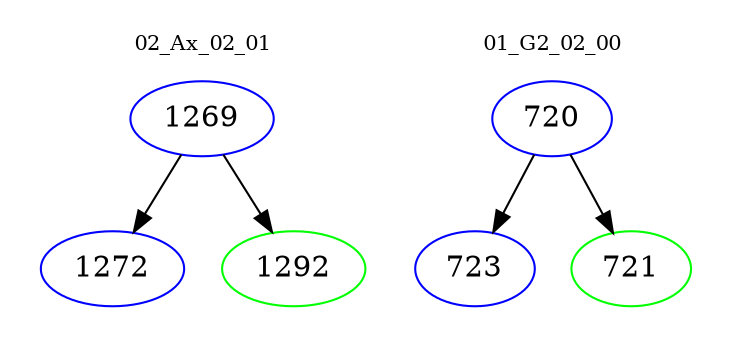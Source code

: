 digraph{
subgraph cluster_0 {
color = white
label = "02_Ax_02_01";
fontsize=10;
T0_1269 [label="1269", color="blue"]
T0_1269 -> T0_1272 [color="black"]
T0_1272 [label="1272", color="blue"]
T0_1269 -> T0_1292 [color="black"]
T0_1292 [label="1292", color="green"]
}
subgraph cluster_1 {
color = white
label = "01_G2_02_00";
fontsize=10;
T1_720 [label="720", color="blue"]
T1_720 -> T1_723 [color="black"]
T1_723 [label="723", color="blue"]
T1_720 -> T1_721 [color="black"]
T1_721 [label="721", color="green"]
}
}
